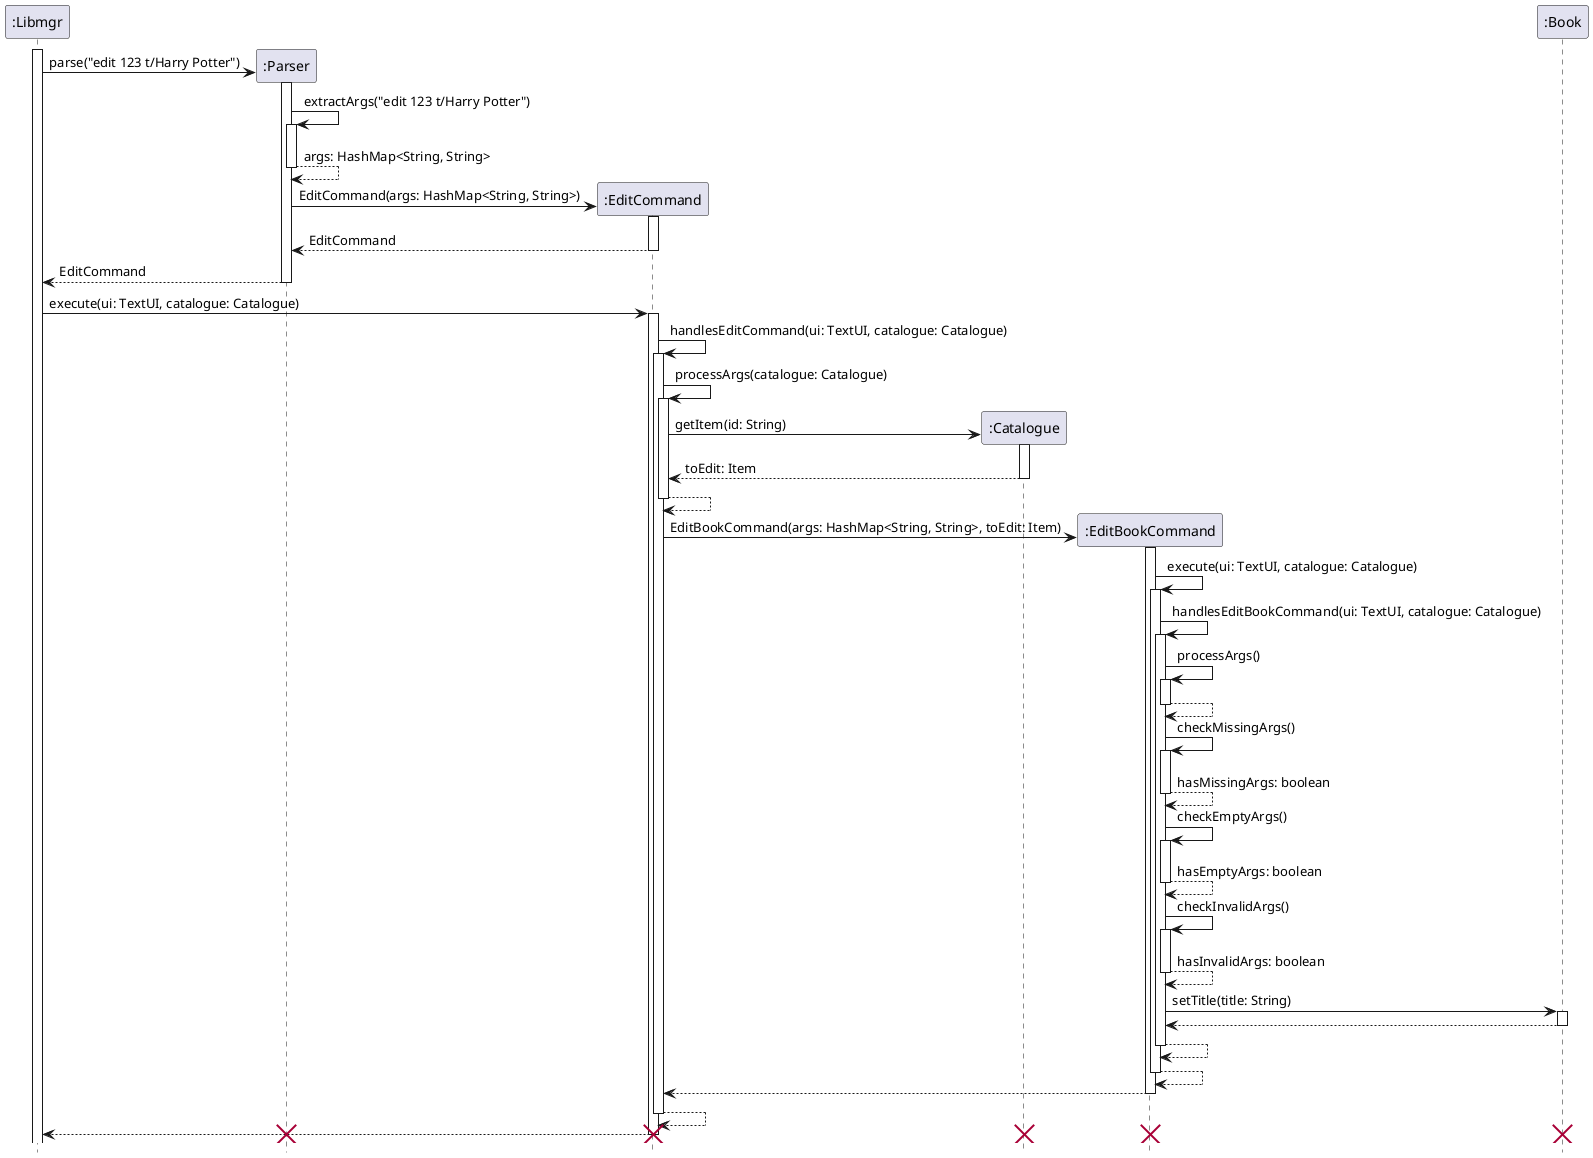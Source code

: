 @startuml
'https://plantuml.com/sequence-diagram

participant ":Libmgr" as Libmgr
participant ":Parser" as Parser
participant ":EditCommand" as EditCommand
participant ":Catalogue" as Catalogue
participant ":EditBookCommand" as EditBookCommand
participant ":Book" as Book

hide footbox

activate Libmgr
create Book
create Parser
Libmgr -> Parser: parse("edit 123 t/Harry Potter")
activate Parser
Parser -> Parser: extractArgs("edit 123 t/Harry Potter")
activate Parser
Parser --> Parser: args: HashMap<String, String>
deactivate Parser
create EditCommand
Parser -> EditCommand: EditCommand(args: HashMap<String, String>)
activate EditCommand
EditCommand --> Parser: EditCommand
deactivate EditCommand
Parser --> Libmgr: EditCommand
deactivate Parser

Libmgr -> EditCommand: execute(ui: TextUI, catalogue: Catalogue)
activate EditCommand
EditCommand -> EditCommand: handlesEditCommand(ui: TextUI, catalogue: Catalogue)
activate EditCommand
EditCommand -> EditCommand: processArgs(catalogue: Catalogue)
activate EditCommand
create Catalogue
EditCommand -> Catalogue: getItem(id: String)
activate Catalogue
Catalogue --> EditCommand: toEdit: Item
deactivate Catalogue
EditCommand --> EditCommand
deactivate EditCommand
create EditBookCommand
EditCommand -> EditBookCommand: EditBookCommand(args: HashMap<String, String>, toEdit: Item)
activate EditBookCommand
EditBookCommand -> EditBookCommand: execute(ui: TextUI, catalogue: Catalogue)
activate EditBookCommand
EditBookCommand -> EditBookCommand: handlesEditBookCommand(ui: TextUI, catalogue: Catalogue)
activate EditBookCommand
EditBookCommand -> EditBookCommand: processArgs()
activate EditBookCommand
EditBookCommand --> EditBookCommand
deactivate EditBookCommand
EditBookCommand -> EditBookCommand: checkMissingArgs()
activate EditBookCommand
EditBookCommand --> EditBookCommand: hasMissingArgs: boolean
deactivate EditBookCommand
EditBookCommand -> EditBookCommand: checkEmptyArgs()
activate EditBookCommand
EditBookCommand --> EditBookCommand: hasEmptyArgs: boolean
deactivate EditBookCommand
EditBookCommand -> EditBookCommand: checkInvalidArgs()
activate EditBookCommand
EditBookCommand --> EditBookCommand: hasInvalidArgs: boolean
deactivate EditBookCommand

EditBookCommand -> Book: setTitle(title: String)
activate Book
Book --> EditBookCommand
deactivate Book

EditBookCommand --> EditBookCommand
deactivate EditBookCommand

EditBookCommand --> EditBookCommand
deactivate EditBookCommand

EditBookCommand --> EditCommand
deactivate EditBookCommand

EditCommand --> EditCommand
deactivate EditCommand

EditCommand --> Libmgr
deactivate EditCommand

destroy Book
destroy EditCommand
destroy Catalogue
destroy EditBookCommand
destroy Parser


@enduml